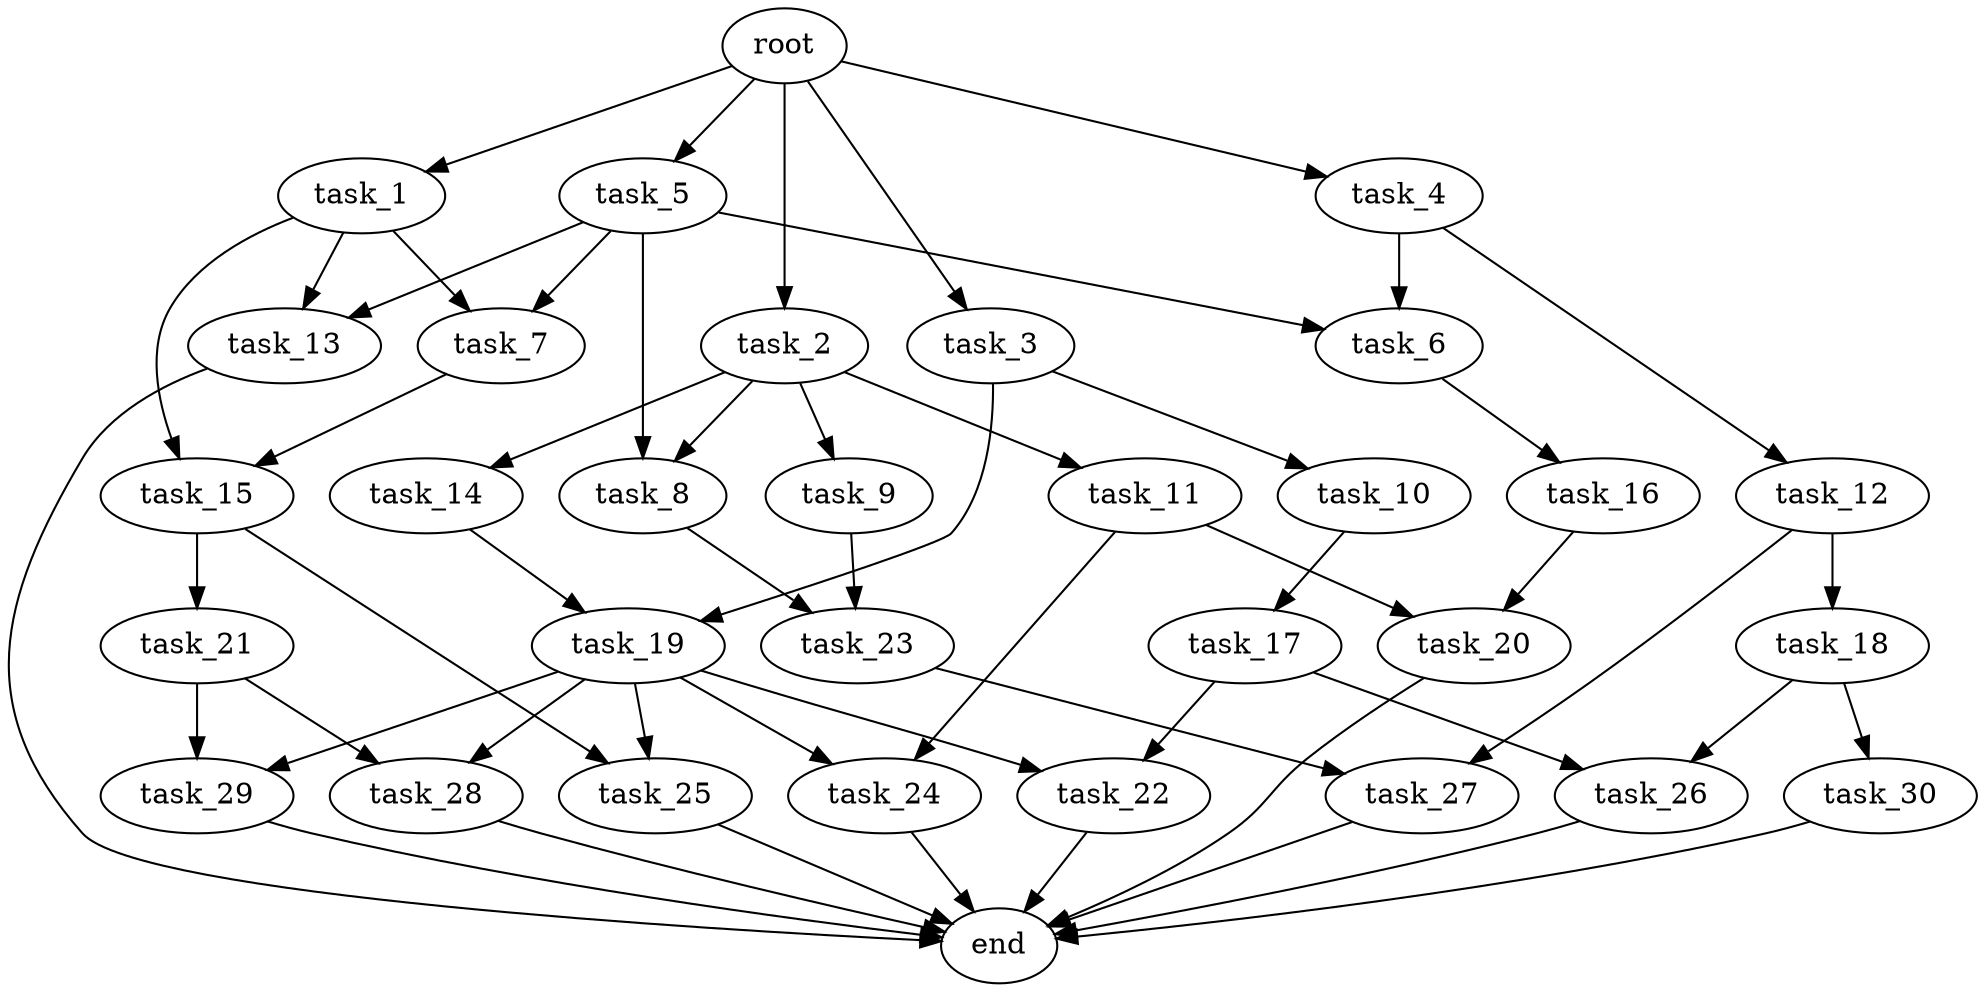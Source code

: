 digraph G {
  root [size="0.000000e+00"];
  task_1 [size="8.782148e+08"];
  task_2 [size="9.225046e+09"];
  task_3 [size="6.100705e+09"];
  task_4 [size="9.929504e+09"];
  task_5 [size="7.519322e+09"];
  task_6 [size="7.671386e+09"];
  task_7 [size="4.310036e+09"];
  task_8 [size="2.769372e+09"];
  task_9 [size="4.513435e+09"];
  task_10 [size="8.805525e+09"];
  task_11 [size="7.389627e+09"];
  task_12 [size="6.504787e+09"];
  task_13 [size="7.311848e+08"];
  task_14 [size="6.478751e+09"];
  task_15 [size="3.398757e+09"];
  task_16 [size="5.277612e+09"];
  task_17 [size="6.926169e+09"];
  task_18 [size="8.202265e+09"];
  task_19 [size="4.324539e+09"];
  task_20 [size="2.158138e+08"];
  task_21 [size="5.747804e+09"];
  task_22 [size="6.453321e+07"];
  task_23 [size="8.282398e+09"];
  task_24 [size="1.896976e+08"];
  task_25 [size="2.253074e+09"];
  task_26 [size="4.272069e+09"];
  task_27 [size="2.589271e+09"];
  task_28 [size="2.229677e+09"];
  task_29 [size="6.745709e+09"];
  task_30 [size="3.266866e+09"];
  end [size="0.000000e+00"];

  root -> task_1 [size="1.000000e-12"];
  root -> task_2 [size="1.000000e-12"];
  root -> task_3 [size="1.000000e-12"];
  root -> task_4 [size="1.000000e-12"];
  root -> task_5 [size="1.000000e-12"];
  task_1 -> task_7 [size="2.155018e+08"];
  task_1 -> task_13 [size="3.655924e+07"];
  task_1 -> task_15 [size="1.699379e+08"];
  task_2 -> task_8 [size="1.384686e+08"];
  task_2 -> task_9 [size="4.513435e+08"];
  task_2 -> task_11 [size="7.389627e+08"];
  task_2 -> task_14 [size="6.478751e+08"];
  task_3 -> task_10 [size="8.805525e+08"];
  task_3 -> task_19 [size="2.162270e+08"];
  task_4 -> task_6 [size="3.835693e+08"];
  task_4 -> task_12 [size="6.504787e+08"];
  task_5 -> task_6 [size="3.835693e+08"];
  task_5 -> task_7 [size="2.155018e+08"];
  task_5 -> task_8 [size="1.384686e+08"];
  task_5 -> task_13 [size="3.655924e+07"];
  task_6 -> task_16 [size="5.277612e+08"];
  task_7 -> task_15 [size="1.699379e+08"];
  task_8 -> task_23 [size="4.141199e+08"];
  task_9 -> task_23 [size="4.141199e+08"];
  task_10 -> task_17 [size="6.926169e+08"];
  task_11 -> task_20 [size="1.079069e+07"];
  task_11 -> task_24 [size="9.484881e+06"];
  task_12 -> task_18 [size="8.202265e+08"];
  task_12 -> task_27 [size="1.294635e+08"];
  task_13 -> end [size="1.000000e-12"];
  task_14 -> task_19 [size="2.162270e+08"];
  task_15 -> task_21 [size="5.747804e+08"];
  task_15 -> task_25 [size="1.126537e+08"];
  task_16 -> task_20 [size="1.079069e+07"];
  task_17 -> task_22 [size="3.226661e+06"];
  task_17 -> task_26 [size="2.136035e+08"];
  task_18 -> task_26 [size="2.136035e+08"];
  task_18 -> task_30 [size="3.266866e+08"];
  task_19 -> task_22 [size="3.226661e+06"];
  task_19 -> task_24 [size="9.484881e+06"];
  task_19 -> task_25 [size="1.126537e+08"];
  task_19 -> task_28 [size="1.114838e+08"];
  task_19 -> task_29 [size="3.372854e+08"];
  task_20 -> end [size="1.000000e-12"];
  task_21 -> task_28 [size="1.114838e+08"];
  task_21 -> task_29 [size="3.372854e+08"];
  task_22 -> end [size="1.000000e-12"];
  task_23 -> task_27 [size="1.294635e+08"];
  task_24 -> end [size="1.000000e-12"];
  task_25 -> end [size="1.000000e-12"];
  task_26 -> end [size="1.000000e-12"];
  task_27 -> end [size="1.000000e-12"];
  task_28 -> end [size="1.000000e-12"];
  task_29 -> end [size="1.000000e-12"];
  task_30 -> end [size="1.000000e-12"];
}
